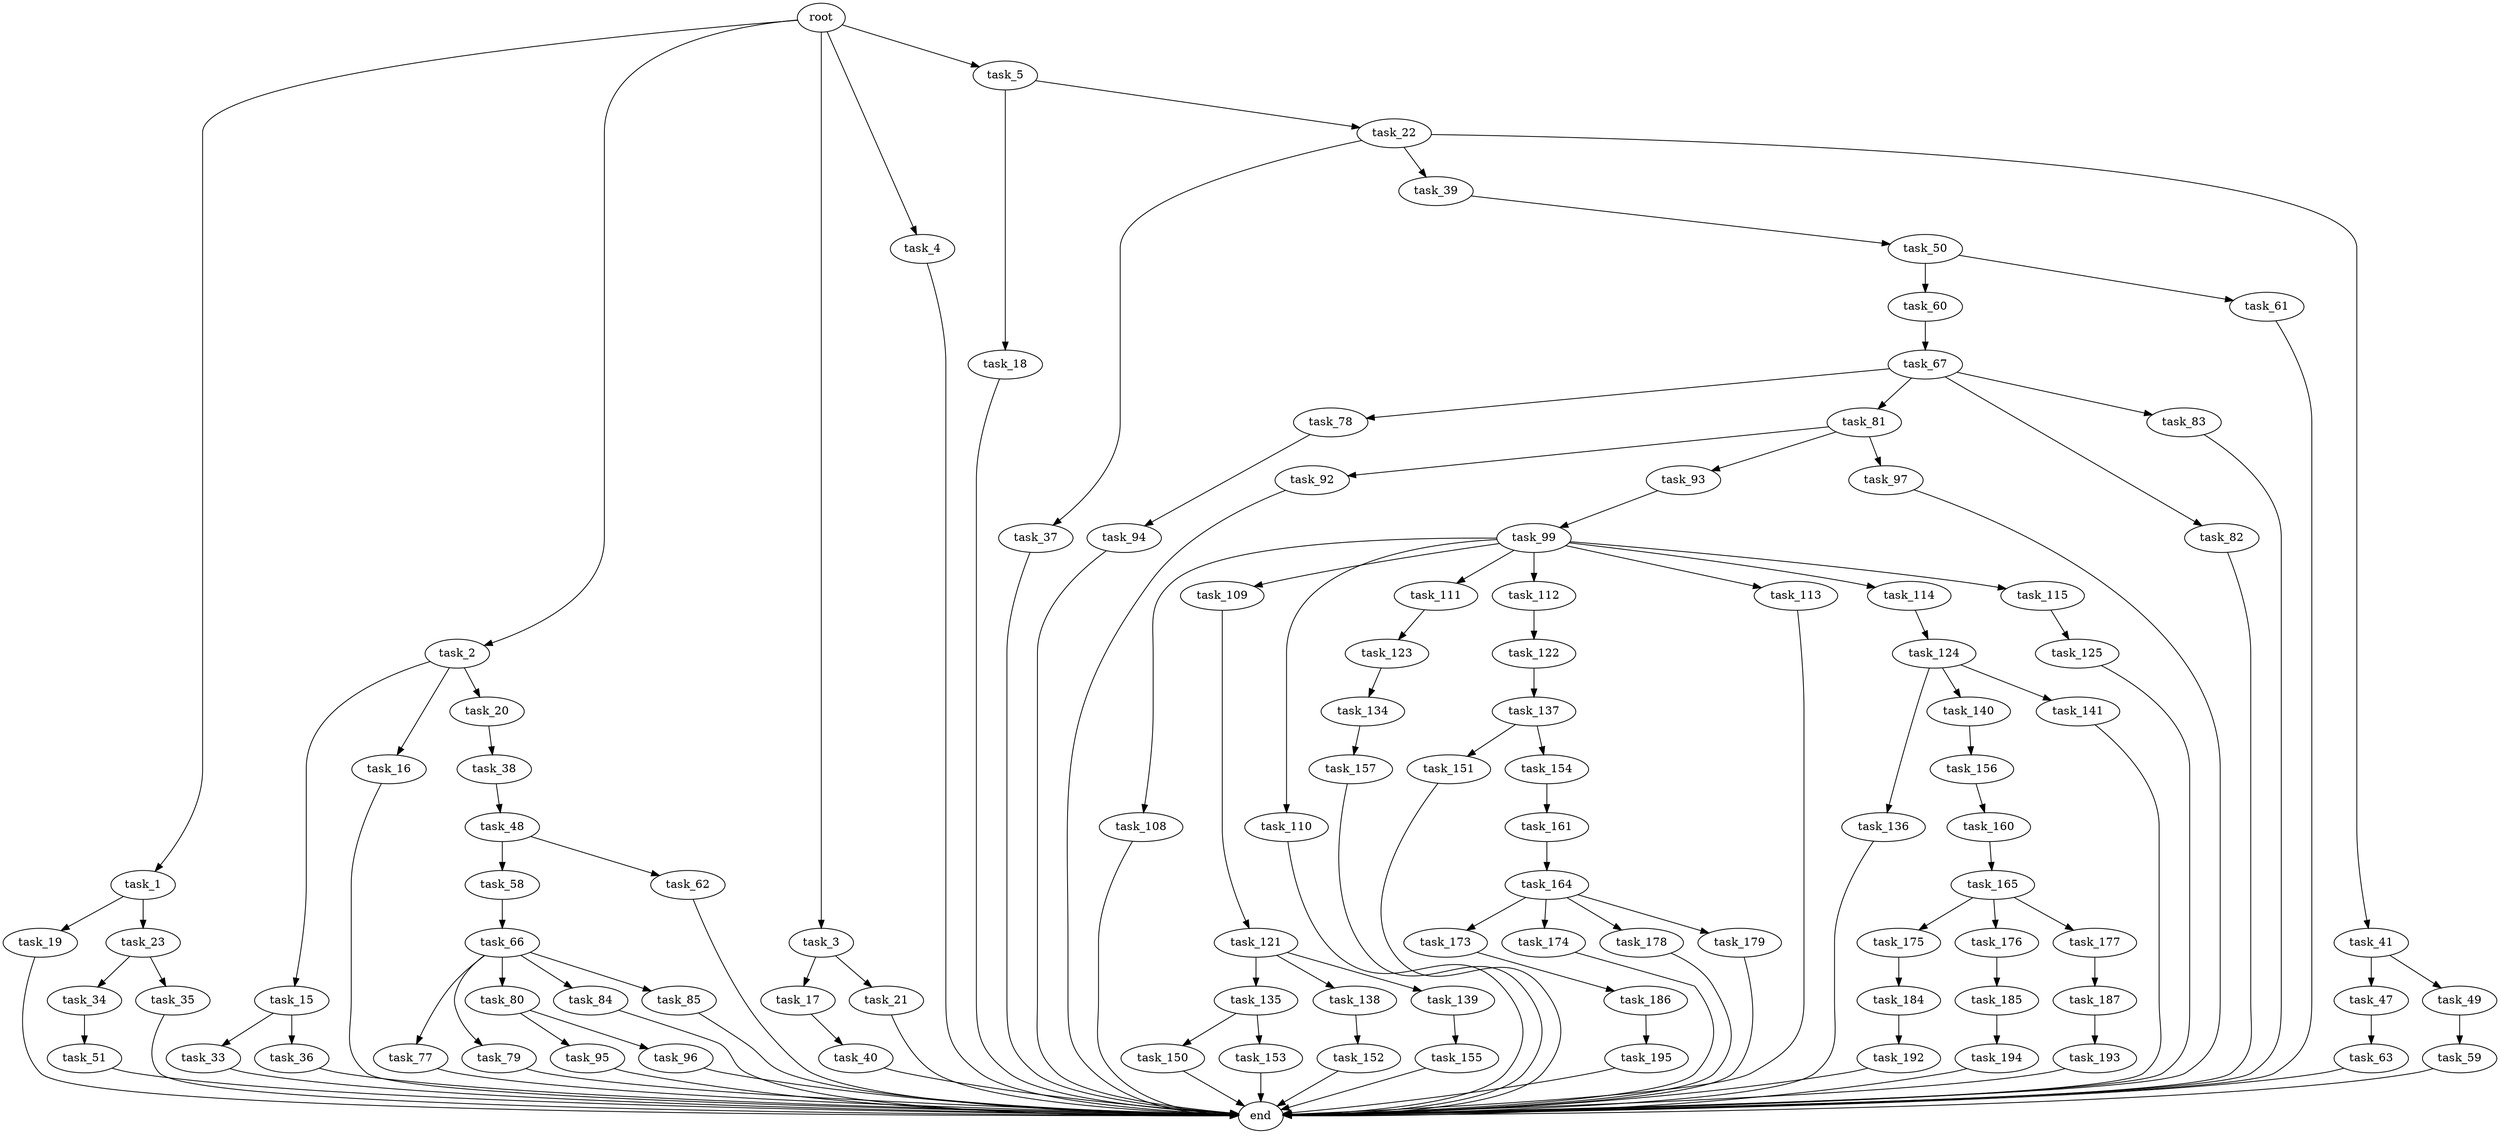 digraph G {
  root [size="0.000000"];
  task_1 [size="28991029248.000000"];
  task_2 [size="4095601392.000000"];
  task_3 [size="368293445632.000000"];
  task_4 [size="28991029248.000000"];
  task_5 [size="9326145270.000000"];
  task_15 [size="425769871306.000000"];
  task_16 [size="68719476736.000000"];
  task_17 [size="15138827113.000000"];
  task_18 [size="1073741824000.000000"];
  task_19 [size="55544739570.000000"];
  task_20 [size="1374957215.000000"];
  task_21 [size="782757789696.000000"];
  task_22 [size="231928233984.000000"];
  task_23 [size="3658130047.000000"];
  task_33 [size="1073741824000.000000"];
  task_34 [size="439386479456.000000"];
  task_35 [size="93391312197.000000"];
  task_36 [size="8589934592.000000"];
  task_37 [size="837040868104.000000"];
  task_38 [size="73807907574.000000"];
  task_39 [size="1073741824000.000000"];
  task_40 [size="594156699324.000000"];
  task_41 [size="345829965972.000000"];
  task_47 [size="4741313830.000000"];
  task_48 [size="625722808611.000000"];
  task_49 [size="28991029248.000000"];
  task_50 [size="2697704166.000000"];
  task_51 [size="9556222476.000000"];
  task_58 [size="45606630378.000000"];
  task_59 [size="134217728000.000000"];
  task_60 [size="4252902447.000000"];
  task_61 [size="1073741824000.000000"];
  task_62 [size="1222138233.000000"];
  task_63 [size="782757789696.000000"];
  task_66 [size="12558671337.000000"];
  task_67 [size="297942848041.000000"];
  task_77 [size="782757789696.000000"];
  task_78 [size="606908057168.000000"];
  task_79 [size="1867611380.000000"];
  task_80 [size="134217728000.000000"];
  task_81 [size="8907570929.000000"];
  task_82 [size="782757789696.000000"];
  task_83 [size="28991029248.000000"];
  task_84 [size="20396294237.000000"];
  task_85 [size="7367336788.000000"];
  task_92 [size="42287645382.000000"];
  task_93 [size="17353744452.000000"];
  task_94 [size="323188134629.000000"];
  task_95 [size="7589785692.000000"];
  task_96 [size="41693877630.000000"];
  task_97 [size="139947980224.000000"];
  task_99 [size="68719476736.000000"];
  task_108 [size="1312965072127.000000"];
  task_109 [size="1073741824000.000000"];
  task_110 [size="502736686793.000000"];
  task_111 [size="678187490549.000000"];
  task_112 [size="3416807706.000000"];
  task_113 [size="2946292348.000000"];
  task_114 [size="22832668304.000000"];
  task_115 [size="533319897751.000000"];
  task_121 [size="159084227130.000000"];
  task_122 [size="28356871599.000000"];
  task_123 [size="437690284133.000000"];
  task_124 [size="368293445632.000000"];
  task_125 [size="7128666920.000000"];
  task_134 [size="782757789696.000000"];
  task_135 [size="779393340560.000000"];
  task_136 [size="1316109367336.000000"];
  task_137 [size="12173202409.000000"];
  task_138 [size="1117584710869.000000"];
  task_139 [size="25106354750.000000"];
  task_140 [size="4247470314.000000"];
  task_141 [size="8428599526.000000"];
  task_150 [size="23015335794.000000"];
  task_151 [size="25824474278.000000"];
  task_152 [size="1022127860688.000000"];
  task_153 [size="1073741824000.000000"];
  task_154 [size="231928233984.000000"];
  task_155 [size="18652721386.000000"];
  task_156 [size="98274511203.000000"];
  task_157 [size="421918728194.000000"];
  task_160 [size="620626635092.000000"];
  task_161 [size="3729745288.000000"];
  task_164 [size="269795830348.000000"];
  task_165 [size="782757789696.000000"];
  task_173 [size="1394134665.000000"];
  task_174 [size="782757789696.000000"];
  task_175 [size="254145377322.000000"];
  task_176 [size="29356770569.000000"];
  task_177 [size="249176427179.000000"];
  task_178 [size="549755813888.000000"];
  task_179 [size="1393888399685.000000"];
  task_184 [size="28991029248.000000"];
  task_185 [size="73243745431.000000"];
  task_186 [size="368293445632.000000"];
  task_187 [size="368293445632.000000"];
  task_192 [size="549755813888.000000"];
  task_193 [size="1066943181596.000000"];
  task_194 [size="682648102776.000000"];
  task_195 [size="68719476736.000000"];
  end [size="0.000000"];

  root -> task_1 [size="1.000000"];
  root -> task_2 [size="1.000000"];
  root -> task_3 [size="1.000000"];
  root -> task_4 [size="1.000000"];
  root -> task_5 [size="1.000000"];
  task_1 -> task_19 [size="75497472.000000"];
  task_1 -> task_23 [size="75497472.000000"];
  task_2 -> task_15 [size="75497472.000000"];
  task_2 -> task_16 [size="75497472.000000"];
  task_2 -> task_20 [size="75497472.000000"];
  task_3 -> task_17 [size="411041792.000000"];
  task_3 -> task_21 [size="411041792.000000"];
  task_4 -> end [size="1.000000"];
  task_5 -> task_18 [size="411041792.000000"];
  task_5 -> task_22 [size="411041792.000000"];
  task_15 -> task_33 [size="301989888.000000"];
  task_15 -> task_36 [size="301989888.000000"];
  task_16 -> end [size="1.000000"];
  task_17 -> task_40 [size="301989888.000000"];
  task_18 -> end [size="1.000000"];
  task_19 -> end [size="1.000000"];
  task_20 -> task_38 [size="75497472.000000"];
  task_21 -> end [size="1.000000"];
  task_22 -> task_37 [size="301989888.000000"];
  task_22 -> task_39 [size="301989888.000000"];
  task_22 -> task_41 [size="301989888.000000"];
  task_23 -> task_34 [size="134217728.000000"];
  task_23 -> task_35 [size="134217728.000000"];
  task_33 -> end [size="1.000000"];
  task_34 -> task_51 [size="679477248.000000"];
  task_35 -> end [size="1.000000"];
  task_36 -> end [size="1.000000"];
  task_37 -> end [size="1.000000"];
  task_38 -> task_48 [size="209715200.000000"];
  task_39 -> task_50 [size="838860800.000000"];
  task_40 -> end [size="1.000000"];
  task_41 -> task_47 [size="301989888.000000"];
  task_41 -> task_49 [size="301989888.000000"];
  task_47 -> task_63 [size="75497472.000000"];
  task_48 -> task_58 [size="838860800.000000"];
  task_48 -> task_62 [size="838860800.000000"];
  task_49 -> task_59 [size="75497472.000000"];
  task_50 -> task_60 [size="75497472.000000"];
  task_50 -> task_61 [size="75497472.000000"];
  task_51 -> end [size="1.000000"];
  task_58 -> task_66 [size="838860800.000000"];
  task_59 -> end [size="1.000000"];
  task_60 -> task_67 [size="75497472.000000"];
  task_61 -> end [size="1.000000"];
  task_62 -> end [size="1.000000"];
  task_63 -> end [size="1.000000"];
  task_66 -> task_77 [size="679477248.000000"];
  task_66 -> task_79 [size="679477248.000000"];
  task_66 -> task_80 [size="679477248.000000"];
  task_66 -> task_84 [size="679477248.000000"];
  task_66 -> task_85 [size="679477248.000000"];
  task_67 -> task_78 [size="838860800.000000"];
  task_67 -> task_81 [size="838860800.000000"];
  task_67 -> task_82 [size="838860800.000000"];
  task_67 -> task_83 [size="838860800.000000"];
  task_77 -> end [size="1.000000"];
  task_78 -> task_94 [size="411041792.000000"];
  task_79 -> end [size="1.000000"];
  task_80 -> task_95 [size="209715200.000000"];
  task_80 -> task_96 [size="209715200.000000"];
  task_81 -> task_92 [size="301989888.000000"];
  task_81 -> task_93 [size="301989888.000000"];
  task_81 -> task_97 [size="301989888.000000"];
  task_82 -> end [size="1.000000"];
  task_83 -> end [size="1.000000"];
  task_84 -> end [size="1.000000"];
  task_85 -> end [size="1.000000"];
  task_92 -> end [size="1.000000"];
  task_93 -> task_99 [size="536870912.000000"];
  task_94 -> end [size="1.000000"];
  task_95 -> end [size="1.000000"];
  task_96 -> end [size="1.000000"];
  task_97 -> end [size="1.000000"];
  task_99 -> task_108 [size="134217728.000000"];
  task_99 -> task_109 [size="134217728.000000"];
  task_99 -> task_110 [size="134217728.000000"];
  task_99 -> task_111 [size="134217728.000000"];
  task_99 -> task_112 [size="134217728.000000"];
  task_99 -> task_113 [size="134217728.000000"];
  task_99 -> task_114 [size="134217728.000000"];
  task_99 -> task_115 [size="134217728.000000"];
  task_108 -> end [size="1.000000"];
  task_109 -> task_121 [size="838860800.000000"];
  task_110 -> end [size="1.000000"];
  task_111 -> task_123 [size="536870912.000000"];
  task_112 -> task_122 [size="411041792.000000"];
  task_113 -> end [size="1.000000"];
  task_114 -> task_124 [size="411041792.000000"];
  task_115 -> task_125 [size="679477248.000000"];
  task_121 -> task_135 [size="411041792.000000"];
  task_121 -> task_138 [size="411041792.000000"];
  task_121 -> task_139 [size="411041792.000000"];
  task_122 -> task_137 [size="134217728.000000"];
  task_123 -> task_134 [size="679477248.000000"];
  task_124 -> task_136 [size="411041792.000000"];
  task_124 -> task_140 [size="411041792.000000"];
  task_124 -> task_141 [size="411041792.000000"];
  task_125 -> end [size="1.000000"];
  task_134 -> task_157 [size="679477248.000000"];
  task_135 -> task_150 [size="838860800.000000"];
  task_135 -> task_153 [size="838860800.000000"];
  task_136 -> end [size="1.000000"];
  task_137 -> task_151 [size="679477248.000000"];
  task_137 -> task_154 [size="679477248.000000"];
  task_138 -> task_152 [size="838860800.000000"];
  task_139 -> task_155 [size="838860800.000000"];
  task_140 -> task_156 [size="301989888.000000"];
  task_141 -> end [size="1.000000"];
  task_150 -> end [size="1.000000"];
  task_151 -> end [size="1.000000"];
  task_152 -> end [size="1.000000"];
  task_153 -> end [size="1.000000"];
  task_154 -> task_161 [size="301989888.000000"];
  task_155 -> end [size="1.000000"];
  task_156 -> task_160 [size="75497472.000000"];
  task_157 -> end [size="1.000000"];
  task_160 -> task_165 [size="411041792.000000"];
  task_161 -> task_164 [size="411041792.000000"];
  task_164 -> task_173 [size="209715200.000000"];
  task_164 -> task_174 [size="209715200.000000"];
  task_164 -> task_178 [size="209715200.000000"];
  task_164 -> task_179 [size="209715200.000000"];
  task_165 -> task_175 [size="679477248.000000"];
  task_165 -> task_176 [size="679477248.000000"];
  task_165 -> task_177 [size="679477248.000000"];
  task_173 -> task_186 [size="75497472.000000"];
  task_174 -> end [size="1.000000"];
  task_175 -> task_184 [size="411041792.000000"];
  task_176 -> task_185 [size="679477248.000000"];
  task_177 -> task_187 [size="838860800.000000"];
  task_178 -> end [size="1.000000"];
  task_179 -> end [size="1.000000"];
  task_184 -> task_192 [size="75497472.000000"];
  task_185 -> task_194 [size="75497472.000000"];
  task_186 -> task_195 [size="411041792.000000"];
  task_187 -> task_193 [size="411041792.000000"];
  task_192 -> end [size="1.000000"];
  task_193 -> end [size="1.000000"];
  task_194 -> end [size="1.000000"];
  task_195 -> end [size="1.000000"];
}
